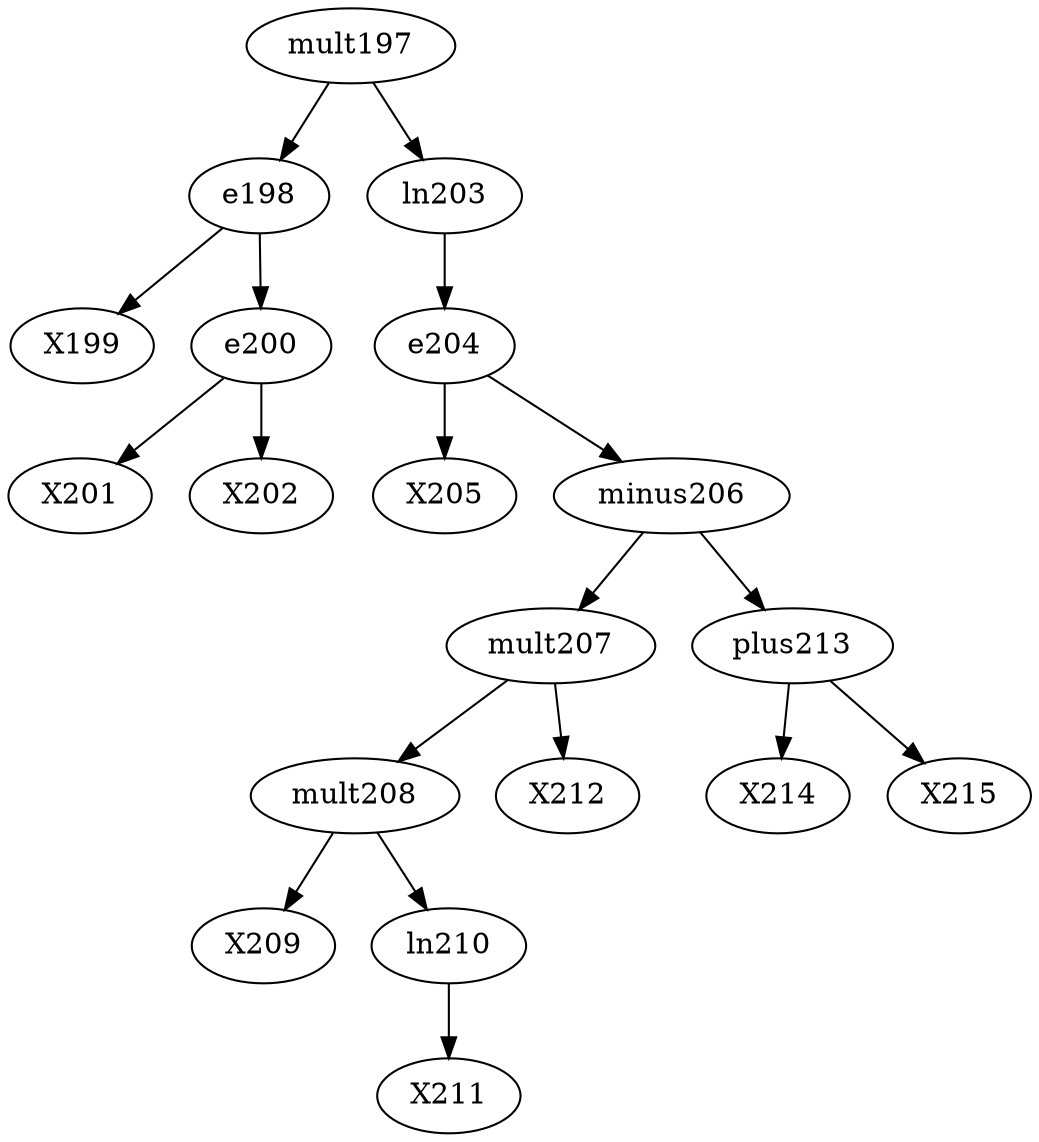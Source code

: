 digraph T {
	e198 -> X199
	e200 -> X201
	e200 -> X202
	e198 -> e200
	mult197 -> e198
	e204 -> X205
	mult208 -> X209
	ln210 -> X211
	mult208 -> ln210
	mult207 -> mult208
	mult207 -> X212
	minus206 -> mult207
	plus213 -> X214
	plus213 -> X215
	minus206 -> plus213
	e204 -> minus206
	ln203 -> e204
	mult197 -> ln203
}
